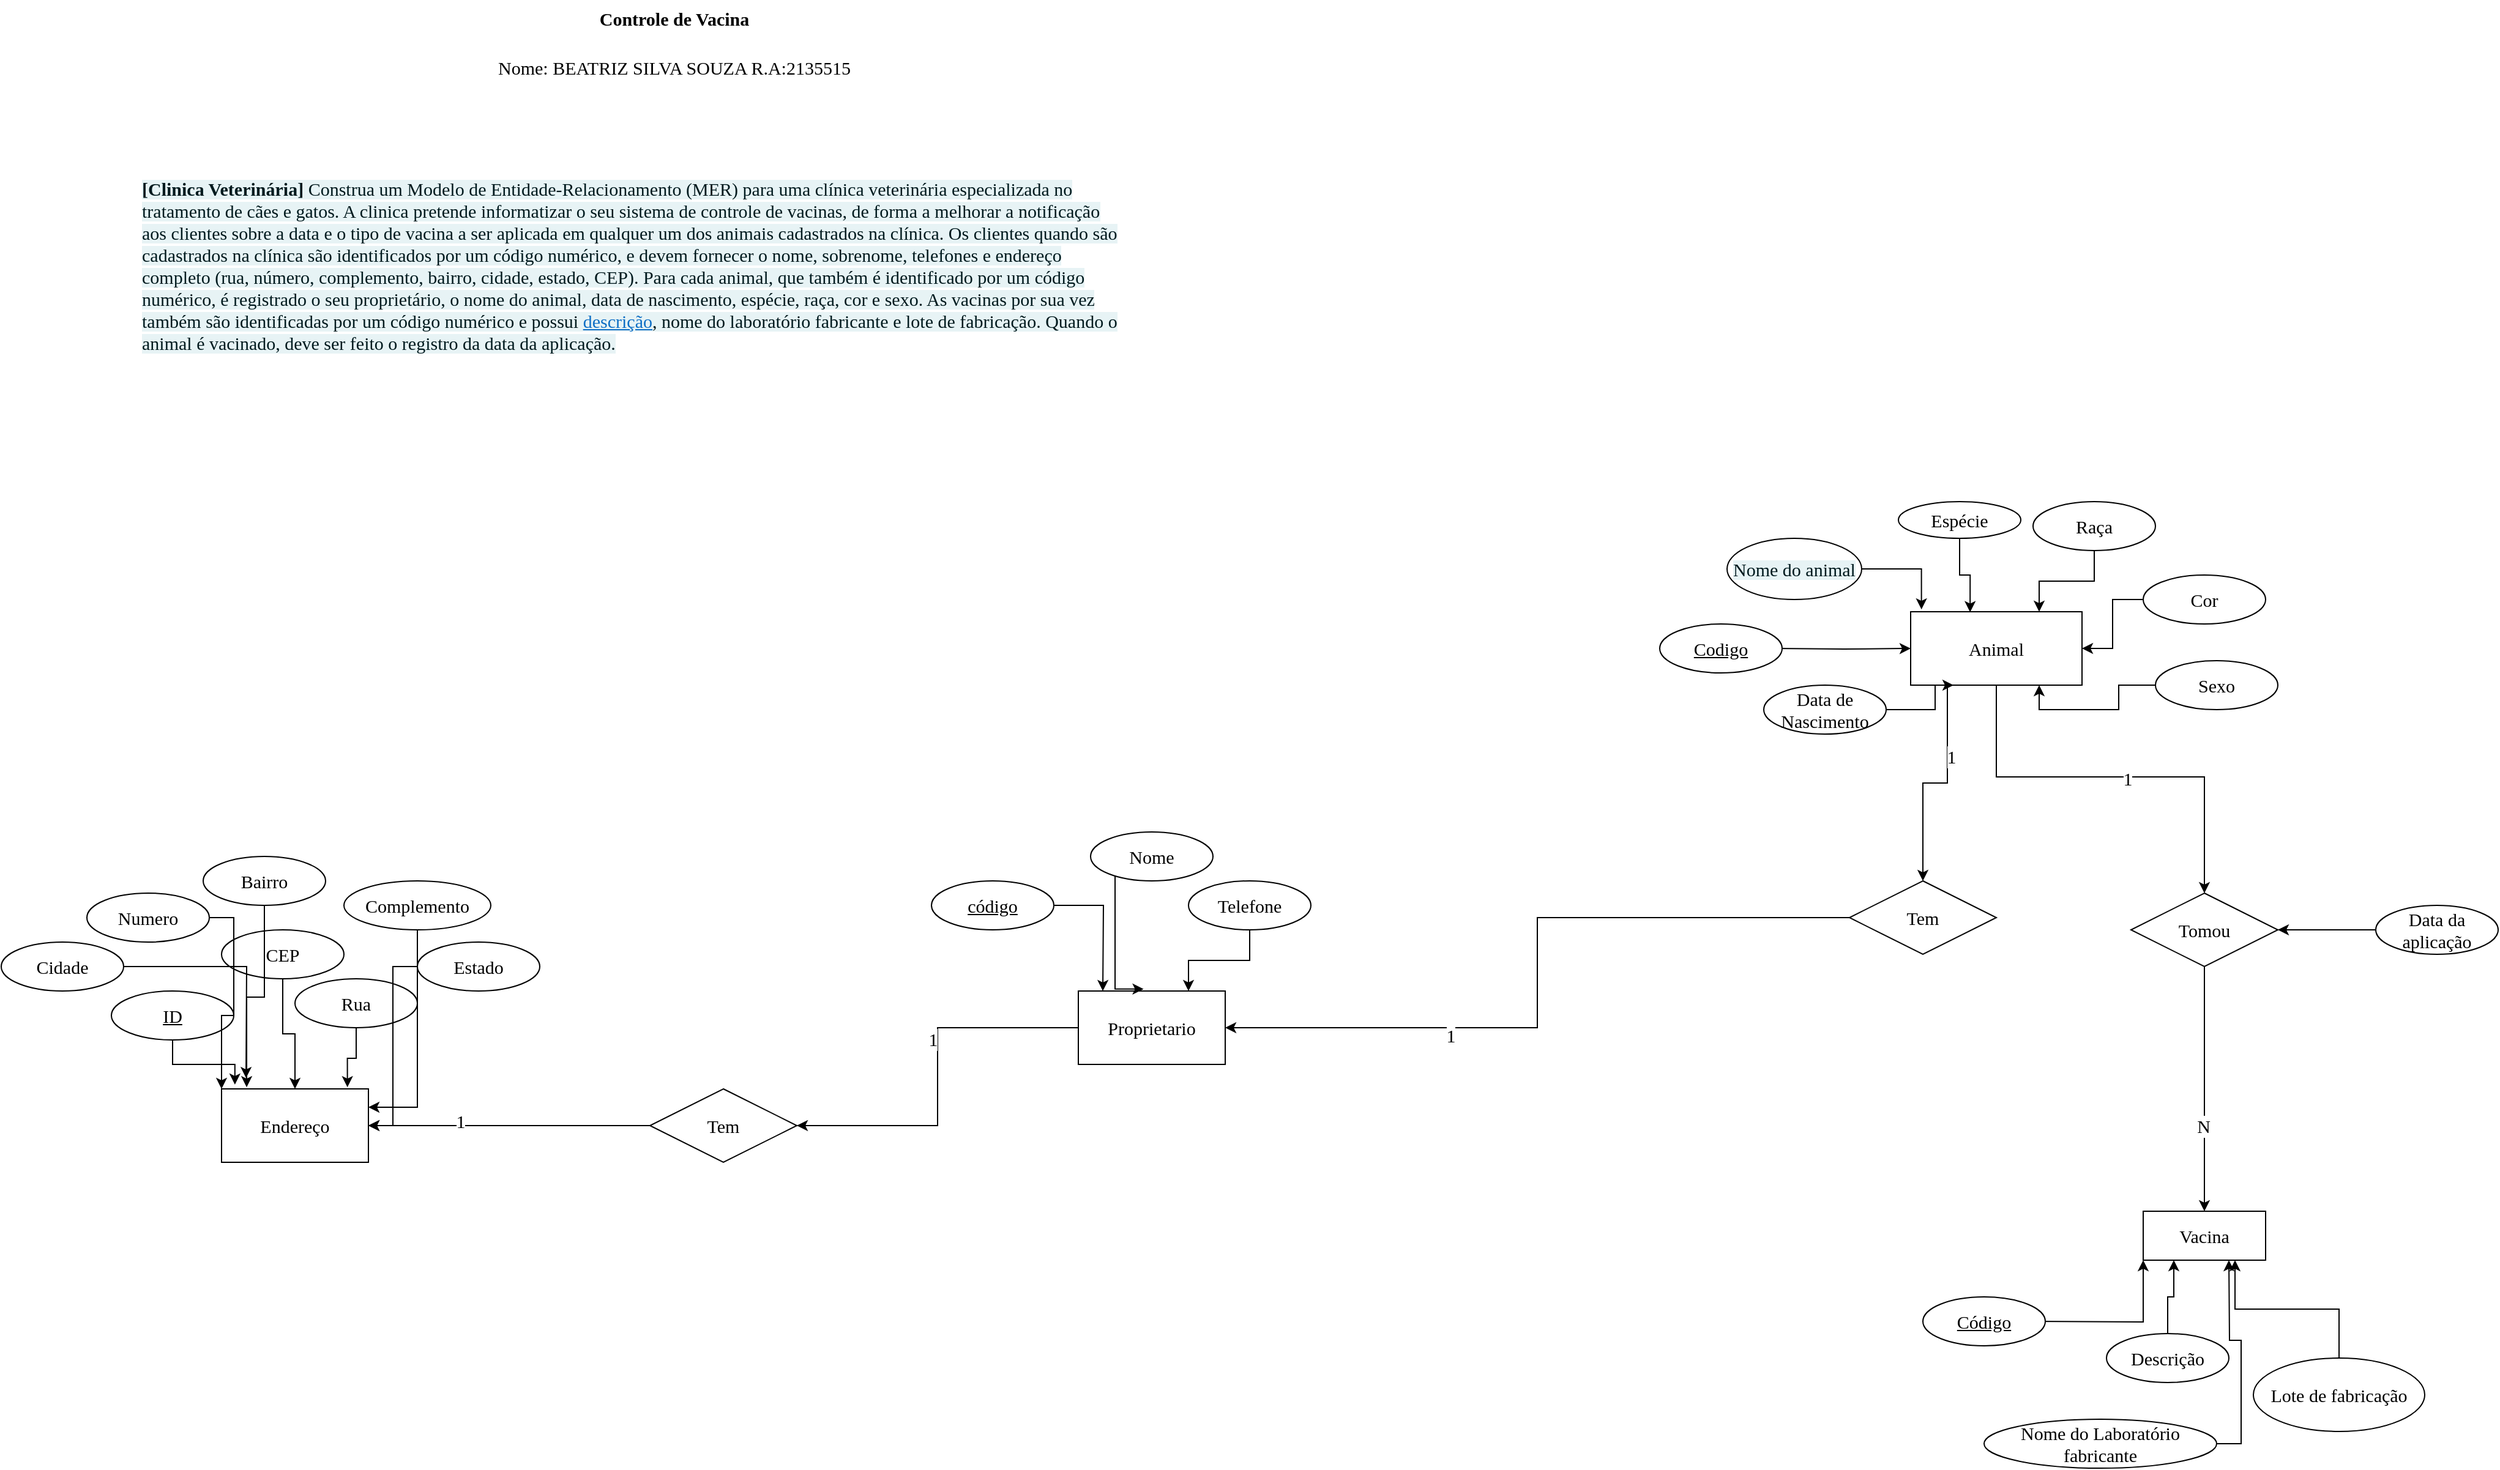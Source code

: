 <mxfile version="15.5.9" type="github">
  <diagram id="R2lEEEUBdFMjLlhIrx00" name="Page-1">
    <mxGraphModel dx="3811" dy="1206" grid="1" gridSize="10" guides="1" tooltips="1" connect="1" arrows="1" fold="1" page="1" pageScale="1" pageWidth="850" pageHeight="1100" math="0" shadow="0" extFonts="Permanent Marker^https://fonts.googleapis.com/css?family=Permanent+Marker">
      <root>
        <mxCell id="0" />
        <mxCell id="1" parent="0" />
        <mxCell id="Oj4ESVGpH-RO6-9AfP0U-1" value="Controle de Vacina" style="text;html=1;strokeColor=none;fillColor=none;align=center;verticalAlign=middle;whiteSpace=wrap;rounded=0;fontStyle=1;fontSize=15;fontFamily=Verdana;" vertex="1" parent="1">
          <mxGeometry x="-470" y="30" width="180" height="30" as="geometry" />
        </mxCell>
        <mxCell id="Oj4ESVGpH-RO6-9AfP0U-73" style="edgeStyle=orthogonalEdgeStyle;rounded=0;orthogonalLoop=1;jettySize=auto;html=1;entryX=1;entryY=0.5;entryDx=0;entryDy=0;fontFamily=Verdana;fontSize=15;" edge="1" parent="1" source="Oj4ESVGpH-RO6-9AfP0U-2" target="Oj4ESVGpH-RO6-9AfP0U-11">
          <mxGeometry relative="1" as="geometry" />
        </mxCell>
        <mxCell id="Oj4ESVGpH-RO6-9AfP0U-74" value="1" style="edgeLabel;html=1;align=center;verticalAlign=middle;resizable=0;points=[];fontSize=15;fontFamily=Verdana;" vertex="1" connectable="0" parent="Oj4ESVGpH-RO6-9AfP0U-73">
          <mxGeometry x="-0.194" y="-4" relative="1" as="geometry">
            <mxPoint y="-1" as="offset" />
          </mxGeometry>
        </mxCell>
        <mxCell id="Oj4ESVGpH-RO6-9AfP0U-2" value="Proprietario" style="rounded=0;whiteSpace=wrap;html=1;fontFamily=Verdana;fontSize=15;" vertex="1" parent="1">
          <mxGeometry x="-50" y="840" width="120" height="60" as="geometry" />
        </mxCell>
        <mxCell id="Oj4ESVGpH-RO6-9AfP0U-3" value="&lt;h1&gt;&lt;br&gt;&lt;/h1&gt;&lt;p&gt;&lt;span style=&quot;box-sizing: border-box ; font-weight: bolder ; color: rgb(0 , 26 , 30) ; font-family: , &amp;#34;blinkmacsystemfont&amp;#34; , &amp;#34;segoe ui&amp;#34; , &amp;#34;roboto&amp;#34; , &amp;#34;helvetica neue&amp;#34; , &amp;#34;arial&amp;#34; , &amp;#34;noto sans&amp;#34; , &amp;#34;liberation sans&amp;#34; , sans-serif , &amp;#34;apple color emoji&amp;#34; , &amp;#34;segoe ui emoji&amp;#34; , &amp;#34;segoe ui symbol&amp;#34; , &amp;#34;noto color emoji&amp;#34; ; background-color: rgb(231 , 243 , 245)&quot;&gt;[Clinica Veterinária]&lt;/span&gt;&lt;span style=&quot;color: rgb(0 , 26 , 30) ; font-family: , &amp;#34;blinkmacsystemfont&amp;#34; , &amp;#34;segoe ui&amp;#34; , &amp;#34;roboto&amp;#34; , &amp;#34;helvetica neue&amp;#34; , &amp;#34;arial&amp;#34; , &amp;#34;noto sans&amp;#34; , &amp;#34;liberation sans&amp;#34; , sans-serif , &amp;#34;apple color emoji&amp;#34; , &amp;#34;segoe ui emoji&amp;#34; , &amp;#34;segoe ui symbol&amp;#34; , &amp;#34;noto color emoji&amp;#34; ; background-color: rgb(231 , 243 , 245)&quot;&gt;&amp;nbsp;Construa um Modelo de Entidade-Relacionamento (MER) para uma clínica veterinária especializada no tratamento de cães e gatos. A clinica pretende informatizar o seu sistema de controle de vacinas, de forma a melhorar a notificação aos clientes sobre a data e o tipo de vacina a ser aplicada em qualquer um dos animais cadastrados na clínica. Os clientes quando são cadastrados na clínica são identificados por um código numérico, e devem fornecer o nome, sobrenome, telefones e endereço completo (rua, número, complemento, bairro, cidade, estado, CEP). Para cada animal, que também é identificado por um código numérico, é registrado o seu proprietário, o nome do animal, data de nascimento, espécie, raça, cor e sexo. As vacinas por sua vez também são identificadas por um código numérico e possui&amp;nbsp;&lt;/span&gt;&lt;a class=&quot;autolink&quot; title=&quot;Descrição&quot; href=&quot;https://moodle.utfpr.edu.br/mod/url/view.php?id=1050234&quot; style=&quot;box-sizing: border-box ; color: rgb(15 , 111 , 197) ; background-color: rgb(231 , 243 , 245) ; font-family: , &amp;#34;blinkmacsystemfont&amp;#34; , &amp;#34;segoe ui&amp;#34; , &amp;#34;roboto&amp;#34; , &amp;#34;helvetica neue&amp;#34; , &amp;#34;arial&amp;#34; , &amp;#34;noto sans&amp;#34; , &amp;#34;liberation sans&amp;#34; , sans-serif , &amp;#34;apple color emoji&amp;#34; , &amp;#34;segoe ui emoji&amp;#34; , &amp;#34;segoe ui symbol&amp;#34; , &amp;#34;noto color emoji&amp;#34;&quot;&gt;descrição&lt;/a&gt;&lt;span style=&quot;color: rgb(0 , 26 , 30) ; font-family: , &amp;#34;blinkmacsystemfont&amp;#34; , &amp;#34;segoe ui&amp;#34; , &amp;#34;roboto&amp;#34; , &amp;#34;helvetica neue&amp;#34; , &amp;#34;arial&amp;#34; , &amp;#34;noto sans&amp;#34; , &amp;#34;liberation sans&amp;#34; , sans-serif , &amp;#34;apple color emoji&amp;#34; , &amp;#34;segoe ui emoji&amp;#34; , &amp;#34;segoe ui symbol&amp;#34; , &amp;#34;noto color emoji&amp;#34; ; background-color: rgb(231 , 243 , 245)&quot;&gt;, nome do laboratório fabricante e lote de fabricação. Quando o animal é vacinado, deve ser feito o registro da data da aplicação.&lt;/span&gt;&lt;br&gt;&lt;/p&gt;" style="text;html=1;strokeColor=none;fillColor=none;spacing=5;spacingTop=-20;whiteSpace=wrap;overflow=hidden;rounded=0;fontFamily=Verdana;fontSize=15;" vertex="1" parent="1">
          <mxGeometry x="-820" y="110" width="810" height="250" as="geometry" />
        </mxCell>
        <mxCell id="Oj4ESVGpH-RO6-9AfP0U-4" value="Nome: BEATRIZ SILVA SOUZA R.A:2135515" style="text;html=1;strokeColor=none;fillColor=none;align=center;verticalAlign=middle;whiteSpace=wrap;rounded=0;fontFamily=Verdana;fontSize=15;" vertex="1" parent="1">
          <mxGeometry x="-645" y="70" width="530" height="30" as="geometry" />
        </mxCell>
        <mxCell id="Oj4ESVGpH-RO6-9AfP0U-6" style="edgeStyle=orthogonalEdgeStyle;rounded=0;orthogonalLoop=1;jettySize=auto;html=1;entryX=0.444;entryY=-0.027;entryDx=0;entryDy=0;entryPerimeter=0;fontFamily=Verdana;fontSize=15;" edge="1" parent="1" source="Oj4ESVGpH-RO6-9AfP0U-5" target="Oj4ESVGpH-RO6-9AfP0U-2">
          <mxGeometry relative="1" as="geometry">
            <Array as="points">
              <mxPoint x="-20" y="838" />
            </Array>
          </mxGeometry>
        </mxCell>
        <mxCell id="Oj4ESVGpH-RO6-9AfP0U-5" value="Nome" style="ellipse;whiteSpace=wrap;html=1;align=center;fontFamily=Verdana;fontSize=15;" vertex="1" parent="1">
          <mxGeometry x="-40" y="710" width="100" height="40" as="geometry" />
        </mxCell>
        <mxCell id="Oj4ESVGpH-RO6-9AfP0U-8" style="edgeStyle=orthogonalEdgeStyle;rounded=0;orthogonalLoop=1;jettySize=auto;html=1;entryX=0.75;entryY=0;entryDx=0;entryDy=0;fontFamily=Verdana;fontSize=15;" edge="1" parent="1" source="Oj4ESVGpH-RO6-9AfP0U-7" target="Oj4ESVGpH-RO6-9AfP0U-2">
          <mxGeometry relative="1" as="geometry" />
        </mxCell>
        <mxCell id="Oj4ESVGpH-RO6-9AfP0U-7" value="Telefone" style="ellipse;whiteSpace=wrap;html=1;align=center;fontFamily=Verdana;fontSize=15;" vertex="1" parent="1">
          <mxGeometry x="40" y="750" width="100" height="40" as="geometry" />
        </mxCell>
        <mxCell id="Oj4ESVGpH-RO6-9AfP0U-10" style="edgeStyle=orthogonalEdgeStyle;rounded=0;orthogonalLoop=1;jettySize=auto;html=1;fontFamily=Verdana;fontSize=15;" edge="1" parent="1" source="Oj4ESVGpH-RO6-9AfP0U-9">
          <mxGeometry relative="1" as="geometry">
            <mxPoint x="-30" y="840" as="targetPoint" />
          </mxGeometry>
        </mxCell>
        <mxCell id="Oj4ESVGpH-RO6-9AfP0U-9" value="código" style="ellipse;whiteSpace=wrap;html=1;align=center;fontStyle=4;fontFamily=Verdana;fontSize=15;" vertex="1" parent="1">
          <mxGeometry x="-170" y="750" width="100" height="40" as="geometry" />
        </mxCell>
        <mxCell id="Oj4ESVGpH-RO6-9AfP0U-15" style="edgeStyle=orthogonalEdgeStyle;rounded=0;orthogonalLoop=1;jettySize=auto;html=1;entryX=1;entryY=0.5;entryDx=0;entryDy=0;fontFamily=Verdana;fontSize=15;" edge="1" parent="1" source="Oj4ESVGpH-RO6-9AfP0U-11" target="Oj4ESVGpH-RO6-9AfP0U-13">
          <mxGeometry relative="1" as="geometry" />
        </mxCell>
        <mxCell id="Oj4ESVGpH-RO6-9AfP0U-75" value="1" style="edgeLabel;html=1;align=center;verticalAlign=middle;resizable=0;points=[];fontSize=15;fontFamily=Verdana;" vertex="1" connectable="0" parent="Oj4ESVGpH-RO6-9AfP0U-15">
          <mxGeometry x="0.345" y="-4" relative="1" as="geometry">
            <mxPoint x="-1" as="offset" />
          </mxGeometry>
        </mxCell>
        <mxCell id="Oj4ESVGpH-RO6-9AfP0U-11" value="Tem" style="shape=rhombus;perimeter=rhombusPerimeter;whiteSpace=wrap;html=1;align=center;fontFamily=Verdana;fontSize=15;" vertex="1" parent="1">
          <mxGeometry x="-400" y="920" width="120" height="60" as="geometry" />
        </mxCell>
        <mxCell id="Oj4ESVGpH-RO6-9AfP0U-13" value="Endereço" style="rounded=0;whiteSpace=wrap;html=1;fontFamily=Verdana;fontSize=15;" vertex="1" parent="1">
          <mxGeometry x="-750" y="920" width="120" height="60" as="geometry" />
        </mxCell>
        <mxCell id="Oj4ESVGpH-RO6-9AfP0U-22" style="edgeStyle=orthogonalEdgeStyle;rounded=0;orthogonalLoop=1;jettySize=auto;html=1;entryX=0.091;entryY=-0.059;entryDx=0;entryDy=0;entryPerimeter=0;fontFamily=Verdana;fontSize=15;" edge="1" parent="1" source="Oj4ESVGpH-RO6-9AfP0U-16" target="Oj4ESVGpH-RO6-9AfP0U-13">
          <mxGeometry relative="1" as="geometry" />
        </mxCell>
        <mxCell id="Oj4ESVGpH-RO6-9AfP0U-16" value="ID" style="ellipse;whiteSpace=wrap;html=1;align=center;fontStyle=4;fontFamily=Verdana;fontSize=15;" vertex="1" parent="1">
          <mxGeometry x="-840" y="840" width="100" height="40" as="geometry" />
        </mxCell>
        <mxCell id="Oj4ESVGpH-RO6-9AfP0U-23" style="edgeStyle=orthogonalEdgeStyle;rounded=0;orthogonalLoop=1;jettySize=auto;html=1;fontFamily=Verdana;fontSize=15;" edge="1" parent="1" source="Oj4ESVGpH-RO6-9AfP0U-17" target="Oj4ESVGpH-RO6-9AfP0U-13">
          <mxGeometry relative="1" as="geometry" />
        </mxCell>
        <mxCell id="Oj4ESVGpH-RO6-9AfP0U-17" value="CEP" style="ellipse;whiteSpace=wrap;html=1;align=center;fontFamily=Verdana;fontSize=15;" vertex="1" parent="1">
          <mxGeometry x="-750" y="790" width="100" height="40" as="geometry" />
        </mxCell>
        <mxCell id="Oj4ESVGpH-RO6-9AfP0U-27" style="edgeStyle=orthogonalEdgeStyle;rounded=0;orthogonalLoop=1;jettySize=auto;html=1;entryX=0;entryY=0;entryDx=0;entryDy=0;fontFamily=Verdana;fontSize=15;" edge="1" parent="1" source="Oj4ESVGpH-RO6-9AfP0U-18" target="Oj4ESVGpH-RO6-9AfP0U-13">
          <mxGeometry relative="1" as="geometry" />
        </mxCell>
        <mxCell id="Oj4ESVGpH-RO6-9AfP0U-18" value="Numero" style="ellipse;whiteSpace=wrap;html=1;align=center;fontFamily=Verdana;fontSize=15;" vertex="1" parent="1">
          <mxGeometry x="-860" y="760" width="100" height="40" as="geometry" />
        </mxCell>
        <mxCell id="Oj4ESVGpH-RO6-9AfP0U-24" style="edgeStyle=orthogonalEdgeStyle;rounded=0;orthogonalLoop=1;jettySize=auto;html=1;entryX=0.857;entryY=-0.023;entryDx=0;entryDy=0;entryPerimeter=0;fontFamily=Verdana;fontSize=15;" edge="1" parent="1" source="Oj4ESVGpH-RO6-9AfP0U-19" target="Oj4ESVGpH-RO6-9AfP0U-13">
          <mxGeometry relative="1" as="geometry" />
        </mxCell>
        <mxCell id="Oj4ESVGpH-RO6-9AfP0U-19" value="Rua" style="ellipse;whiteSpace=wrap;html=1;align=center;fontFamily=Verdana;fontSize=15;" vertex="1" parent="1">
          <mxGeometry x="-690" y="830" width="100" height="40" as="geometry" />
        </mxCell>
        <mxCell id="Oj4ESVGpH-RO6-9AfP0U-25" style="edgeStyle=orthogonalEdgeStyle;rounded=0;orthogonalLoop=1;jettySize=auto;html=1;entryX=1;entryY=0.25;entryDx=0;entryDy=0;fontFamily=Verdana;fontSize=15;" edge="1" parent="1" source="Oj4ESVGpH-RO6-9AfP0U-20" target="Oj4ESVGpH-RO6-9AfP0U-13">
          <mxGeometry relative="1" as="geometry" />
        </mxCell>
        <mxCell id="Oj4ESVGpH-RO6-9AfP0U-20" value="Complemento" style="ellipse;whiteSpace=wrap;html=1;align=center;fontFamily=Verdana;fontSize=15;" vertex="1" parent="1">
          <mxGeometry x="-650" y="750" width="120" height="40" as="geometry" />
        </mxCell>
        <mxCell id="Oj4ESVGpH-RO6-9AfP0U-26" style="edgeStyle=orthogonalEdgeStyle;rounded=0;orthogonalLoop=1;jettySize=auto;html=1;entryX=0.171;entryY=-0.023;entryDx=0;entryDy=0;entryPerimeter=0;fontFamily=Verdana;fontSize=15;" edge="1" parent="1" source="Oj4ESVGpH-RO6-9AfP0U-21" target="Oj4ESVGpH-RO6-9AfP0U-13">
          <mxGeometry relative="1" as="geometry" />
        </mxCell>
        <mxCell id="Oj4ESVGpH-RO6-9AfP0U-21" value="Bairro" style="ellipse;whiteSpace=wrap;html=1;align=center;fontFamily=Verdana;fontSize=15;" vertex="1" parent="1">
          <mxGeometry x="-765" y="730" width="100" height="40" as="geometry" />
        </mxCell>
        <mxCell id="Oj4ESVGpH-RO6-9AfP0U-29" style="edgeStyle=orthogonalEdgeStyle;rounded=0;orthogonalLoop=1;jettySize=auto;html=1;fontFamily=Verdana;fontSize=15;" edge="1" parent="1" source="Oj4ESVGpH-RO6-9AfP0U-28">
          <mxGeometry relative="1" as="geometry">
            <mxPoint x="-730.0" y="911.07" as="targetPoint" />
          </mxGeometry>
        </mxCell>
        <mxCell id="Oj4ESVGpH-RO6-9AfP0U-28" value="Cidade" style="ellipse;whiteSpace=wrap;html=1;align=center;fontFamily=Verdana;fontSize=15;" vertex="1" parent="1">
          <mxGeometry x="-930" y="800" width="100" height="40" as="geometry" />
        </mxCell>
        <mxCell id="Oj4ESVGpH-RO6-9AfP0U-31" style="edgeStyle=orthogonalEdgeStyle;rounded=0;orthogonalLoop=1;jettySize=auto;html=1;entryX=1;entryY=0.5;entryDx=0;entryDy=0;fontFamily=Verdana;fontSize=15;" edge="1" parent="1" source="Oj4ESVGpH-RO6-9AfP0U-30" target="Oj4ESVGpH-RO6-9AfP0U-13">
          <mxGeometry relative="1" as="geometry" />
        </mxCell>
        <mxCell id="Oj4ESVGpH-RO6-9AfP0U-30" value="Estado" style="ellipse;whiteSpace=wrap;html=1;align=center;fontFamily=Verdana;fontSize=15;" vertex="1" parent="1">
          <mxGeometry x="-590" y="800" width="100" height="40" as="geometry" />
        </mxCell>
        <mxCell id="Oj4ESVGpH-RO6-9AfP0U-45" style="edgeStyle=orthogonalEdgeStyle;rounded=0;orthogonalLoop=1;jettySize=auto;html=1;entryX=1;entryY=0.5;entryDx=0;entryDy=0;fontFamily=Verdana;fontSize=15;" edge="1" parent="1" source="Oj4ESVGpH-RO6-9AfP0U-32" target="Oj4ESVGpH-RO6-9AfP0U-2">
          <mxGeometry relative="1" as="geometry" />
        </mxCell>
        <mxCell id="Oj4ESVGpH-RO6-9AfP0U-77" value="1" style="edgeLabel;html=1;align=center;verticalAlign=middle;resizable=0;points=[];fontSize=15;fontFamily=Verdana;" vertex="1" connectable="0" parent="Oj4ESVGpH-RO6-9AfP0U-45">
          <mxGeometry x="0.39" y="6" relative="1" as="geometry">
            <mxPoint x="1" as="offset" />
          </mxGeometry>
        </mxCell>
        <mxCell id="Oj4ESVGpH-RO6-9AfP0U-32" value="Tem" style="shape=rhombus;perimeter=rhombusPerimeter;whiteSpace=wrap;html=1;align=center;fontFamily=Verdana;fontSize=15;" vertex="1" parent="1">
          <mxGeometry x="580" y="750" width="120" height="60" as="geometry" />
        </mxCell>
        <mxCell id="Oj4ESVGpH-RO6-9AfP0U-48" style="edgeStyle=orthogonalEdgeStyle;rounded=0;orthogonalLoop=1;jettySize=auto;html=1;fontFamily=Verdana;fontSize=15;" edge="1" parent="1" source="Oj4ESVGpH-RO6-9AfP0U-33" target="Oj4ESVGpH-RO6-9AfP0U-32">
          <mxGeometry relative="1" as="geometry">
            <Array as="points">
              <mxPoint x="660" y="670" />
              <mxPoint x="640" y="670" />
            </Array>
          </mxGeometry>
        </mxCell>
        <mxCell id="Oj4ESVGpH-RO6-9AfP0U-76" value="1" style="edgeLabel;html=1;align=center;verticalAlign=middle;resizable=0;points=[];fontSize=15;fontFamily=Verdana;" vertex="1" connectable="0" parent="Oj4ESVGpH-RO6-9AfP0U-48">
          <mxGeometry x="-0.353" y="3" relative="1" as="geometry">
            <mxPoint as="offset" />
          </mxGeometry>
        </mxCell>
        <mxCell id="Oj4ESVGpH-RO6-9AfP0U-60" style="edgeStyle=orthogonalEdgeStyle;rounded=0;orthogonalLoop=1;jettySize=auto;html=1;fontFamily=Verdana;fontSize=15;" edge="1" parent="1" source="Oj4ESVGpH-RO6-9AfP0U-33" target="Oj4ESVGpH-RO6-9AfP0U-59">
          <mxGeometry relative="1" as="geometry">
            <mxPoint x="740" y="740" as="targetPoint" />
            <Array as="points">
              <mxPoint x="700" y="665" />
              <mxPoint x="870" y="665" />
            </Array>
          </mxGeometry>
        </mxCell>
        <mxCell id="Oj4ESVGpH-RO6-9AfP0U-78" value="1" style="edgeLabel;html=1;align=center;verticalAlign=middle;resizable=0;points=[];fontSize=15;fontFamily=Verdana;" vertex="1" connectable="0" parent="Oj4ESVGpH-RO6-9AfP0U-60">
          <mxGeometry x="0.07" y="-1" relative="1" as="geometry">
            <mxPoint as="offset" />
          </mxGeometry>
        </mxCell>
        <mxCell id="Oj4ESVGpH-RO6-9AfP0U-33" value="Animal" style="whiteSpace=wrap;html=1;align=center;fontFamily=Verdana;fontSize=15;" vertex="1" parent="1">
          <mxGeometry x="630" y="530" width="140" height="60" as="geometry" />
        </mxCell>
        <mxCell id="Oj4ESVGpH-RO6-9AfP0U-40" style="edgeStyle=orthogonalEdgeStyle;rounded=0;orthogonalLoop=1;jettySize=auto;html=1;entryX=0.063;entryY=-0.032;entryDx=0;entryDy=0;entryPerimeter=0;fontFamily=Verdana;fontSize=15;" edge="1" parent="1" source="Oj4ESVGpH-RO6-9AfP0U-36" target="Oj4ESVGpH-RO6-9AfP0U-33">
          <mxGeometry relative="1" as="geometry" />
        </mxCell>
        <mxCell id="Oj4ESVGpH-RO6-9AfP0U-36" value="&lt;span style=&quot;color: rgb(0 , 26 , 30) ; font-family: , &amp;#34;blinkmacsystemfont&amp;#34; , &amp;#34;segoe ui&amp;#34; , &amp;#34;roboto&amp;#34; , &amp;#34;helvetica neue&amp;#34; , &amp;#34;arial&amp;#34; , &amp;#34;noto sans&amp;#34; , &amp;#34;liberation sans&amp;#34; , sans-serif , &amp;#34;apple color emoji&amp;#34; , &amp;#34;segoe ui emoji&amp;#34; , &amp;#34;segoe ui symbol&amp;#34; , &amp;#34;noto color emoji&amp;#34; ; text-align: left ; background-color: rgb(231 , 243 , 245)&quot;&gt;Nome do animal&lt;/span&gt;" style="ellipse;whiteSpace=wrap;html=1;align=center;fontFamily=Verdana;fontSize=15;" vertex="1" parent="1">
          <mxGeometry x="480" y="470" width="110" height="50" as="geometry" />
        </mxCell>
        <mxCell id="Oj4ESVGpH-RO6-9AfP0U-39" style="edgeStyle=orthogonalEdgeStyle;rounded=0;orthogonalLoop=1;jettySize=auto;html=1;fontFamily=Verdana;fontSize=15;" edge="1" parent="1" target="Oj4ESVGpH-RO6-9AfP0U-33">
          <mxGeometry relative="1" as="geometry">
            <mxPoint x="520" y="560" as="sourcePoint" />
          </mxGeometry>
        </mxCell>
        <mxCell id="Oj4ESVGpH-RO6-9AfP0U-37" value="Codigo" style="ellipse;whiteSpace=wrap;html=1;align=center;fontStyle=4;fontFamily=Verdana;fontSize=15;" vertex="1" parent="1">
          <mxGeometry x="425" y="540" width="100" height="40" as="geometry" />
        </mxCell>
        <mxCell id="Oj4ESVGpH-RO6-9AfP0U-49" style="edgeStyle=orthogonalEdgeStyle;rounded=0;orthogonalLoop=1;jettySize=auto;html=1;entryX=0.25;entryY=1;entryDx=0;entryDy=0;fontFamily=Verdana;fontSize=15;" edge="1" parent="1" source="Oj4ESVGpH-RO6-9AfP0U-38" target="Oj4ESVGpH-RO6-9AfP0U-33">
          <mxGeometry relative="1" as="geometry">
            <Array as="points">
              <mxPoint x="650" y="610" />
              <mxPoint x="650" y="590" />
            </Array>
          </mxGeometry>
        </mxCell>
        <mxCell id="Oj4ESVGpH-RO6-9AfP0U-38" value="Data de Nascimento" style="ellipse;whiteSpace=wrap;html=1;align=center;fontFamily=Verdana;fontSize=15;" vertex="1" parent="1">
          <mxGeometry x="510" y="590" width="100" height="40" as="geometry" />
        </mxCell>
        <mxCell id="Oj4ESVGpH-RO6-9AfP0U-51" style="edgeStyle=orthogonalEdgeStyle;rounded=0;orthogonalLoop=1;jettySize=auto;html=1;entryX=0.347;entryY=0.006;entryDx=0;entryDy=0;entryPerimeter=0;fontFamily=Verdana;fontSize=15;" edge="1" parent="1" source="Oj4ESVGpH-RO6-9AfP0U-50" target="Oj4ESVGpH-RO6-9AfP0U-33">
          <mxGeometry relative="1" as="geometry" />
        </mxCell>
        <mxCell id="Oj4ESVGpH-RO6-9AfP0U-50" value="Espécie" style="ellipse;whiteSpace=wrap;html=1;align=center;fontFamily=Verdana;fontSize=15;" vertex="1" parent="1">
          <mxGeometry x="620" y="440" width="100" height="30" as="geometry" />
        </mxCell>
        <mxCell id="Oj4ESVGpH-RO6-9AfP0U-54" style="edgeStyle=orthogonalEdgeStyle;rounded=0;orthogonalLoop=1;jettySize=auto;html=1;entryX=0.75;entryY=0;entryDx=0;entryDy=0;fontFamily=Verdana;fontSize=15;" edge="1" parent="1" source="Oj4ESVGpH-RO6-9AfP0U-53" target="Oj4ESVGpH-RO6-9AfP0U-33">
          <mxGeometry relative="1" as="geometry" />
        </mxCell>
        <mxCell id="Oj4ESVGpH-RO6-9AfP0U-53" value="Raça" style="ellipse;whiteSpace=wrap;html=1;align=center;fontFamily=Verdana;fontSize=15;" vertex="1" parent="1">
          <mxGeometry x="730" y="440" width="100" height="40" as="geometry" />
        </mxCell>
        <mxCell id="Oj4ESVGpH-RO6-9AfP0U-56" style="edgeStyle=orthogonalEdgeStyle;rounded=0;orthogonalLoop=1;jettySize=auto;html=1;fontFamily=Verdana;fontSize=15;" edge="1" parent="1" source="Oj4ESVGpH-RO6-9AfP0U-55" target="Oj4ESVGpH-RO6-9AfP0U-33">
          <mxGeometry relative="1" as="geometry" />
        </mxCell>
        <mxCell id="Oj4ESVGpH-RO6-9AfP0U-55" value="Cor" style="ellipse;whiteSpace=wrap;html=1;align=center;fontFamily=Verdana;fontSize=15;" vertex="1" parent="1">
          <mxGeometry x="820" y="500" width="100" height="40" as="geometry" />
        </mxCell>
        <mxCell id="Oj4ESVGpH-RO6-9AfP0U-58" style="edgeStyle=orthogonalEdgeStyle;rounded=0;orthogonalLoop=1;jettySize=auto;html=1;entryX=0.75;entryY=1;entryDx=0;entryDy=0;fontFamily=Verdana;fontSize=15;" edge="1" parent="1" source="Oj4ESVGpH-RO6-9AfP0U-57" target="Oj4ESVGpH-RO6-9AfP0U-33">
          <mxGeometry relative="1" as="geometry" />
        </mxCell>
        <mxCell id="Oj4ESVGpH-RO6-9AfP0U-57" value="Sexo" style="ellipse;whiteSpace=wrap;html=1;align=center;fontFamily=Verdana;fontSize=15;" vertex="1" parent="1">
          <mxGeometry x="830" y="570" width="100" height="40" as="geometry" />
        </mxCell>
        <mxCell id="Oj4ESVGpH-RO6-9AfP0U-62" style="edgeStyle=orthogonalEdgeStyle;rounded=0;orthogonalLoop=1;jettySize=auto;html=1;fontFamily=Verdana;fontSize=15;" edge="1" parent="1" source="Oj4ESVGpH-RO6-9AfP0U-59" target="Oj4ESVGpH-RO6-9AfP0U-61">
          <mxGeometry relative="1" as="geometry" />
        </mxCell>
        <mxCell id="Oj4ESVGpH-RO6-9AfP0U-79" value="N" style="edgeLabel;html=1;align=center;verticalAlign=middle;resizable=0;points=[];fontSize=15;fontFamily=Verdana;" vertex="1" connectable="0" parent="Oj4ESVGpH-RO6-9AfP0U-62">
          <mxGeometry x="0.3" y="-1" relative="1" as="geometry">
            <mxPoint as="offset" />
          </mxGeometry>
        </mxCell>
        <mxCell id="Oj4ESVGpH-RO6-9AfP0U-59" value="Tomou" style="shape=rhombus;perimeter=rhombusPerimeter;whiteSpace=wrap;html=1;align=center;fontFamily=Verdana;fontSize=15;" vertex="1" parent="1">
          <mxGeometry x="810" y="760" width="120" height="60" as="geometry" />
        </mxCell>
        <mxCell id="Oj4ESVGpH-RO6-9AfP0U-61" value="Vacina" style="whiteSpace=wrap;html=1;align=center;fontFamily=Verdana;fontSize=15;" vertex="1" parent="1">
          <mxGeometry x="820" y="1020" width="100" height="40" as="geometry" />
        </mxCell>
        <mxCell id="Oj4ESVGpH-RO6-9AfP0U-67" style="edgeStyle=orthogonalEdgeStyle;rounded=0;orthogonalLoop=1;jettySize=auto;html=1;entryX=0;entryY=1;entryDx=0;entryDy=0;fontFamily=Verdana;fontSize=15;" edge="1" parent="1" target="Oj4ESVGpH-RO6-9AfP0U-61">
          <mxGeometry relative="1" as="geometry">
            <mxPoint x="730" y="1110" as="sourcePoint" />
          </mxGeometry>
        </mxCell>
        <mxCell id="Oj4ESVGpH-RO6-9AfP0U-63" value="Código" style="ellipse;whiteSpace=wrap;html=1;align=center;fontStyle=4;fontFamily=Verdana;fontSize=15;" vertex="1" parent="1">
          <mxGeometry x="640" y="1090" width="100" height="40" as="geometry" />
        </mxCell>
        <mxCell id="Oj4ESVGpH-RO6-9AfP0U-70" style="edgeStyle=orthogonalEdgeStyle;rounded=0;orthogonalLoop=1;jettySize=auto;html=1;fontFamily=Verdana;fontSize=15;" edge="1" parent="1" source="Oj4ESVGpH-RO6-9AfP0U-64">
          <mxGeometry relative="1" as="geometry">
            <mxPoint x="890" y="1060" as="targetPoint" />
          </mxGeometry>
        </mxCell>
        <mxCell id="Oj4ESVGpH-RO6-9AfP0U-64" value="Nome do Laboratório fabricante" style="ellipse;whiteSpace=wrap;html=1;align=center;fontFamily=Verdana;fontSize=15;" vertex="1" parent="1">
          <mxGeometry x="690" y="1190" width="190" height="40" as="geometry" />
        </mxCell>
        <mxCell id="Oj4ESVGpH-RO6-9AfP0U-68" style="edgeStyle=orthogonalEdgeStyle;rounded=0;orthogonalLoop=1;jettySize=auto;html=1;entryX=0.25;entryY=1;entryDx=0;entryDy=0;fontFamily=Verdana;fontSize=15;" edge="1" parent="1" source="Oj4ESVGpH-RO6-9AfP0U-65" target="Oj4ESVGpH-RO6-9AfP0U-61">
          <mxGeometry relative="1" as="geometry" />
        </mxCell>
        <mxCell id="Oj4ESVGpH-RO6-9AfP0U-65" value="Descrição" style="ellipse;whiteSpace=wrap;html=1;align=center;fontFamily=Verdana;fontSize=15;" vertex="1" parent="1">
          <mxGeometry x="790" y="1120" width="100" height="40" as="geometry" />
        </mxCell>
        <mxCell id="Oj4ESVGpH-RO6-9AfP0U-69" style="edgeStyle=orthogonalEdgeStyle;rounded=0;orthogonalLoop=1;jettySize=auto;html=1;entryX=0.75;entryY=1;entryDx=0;entryDy=0;fontFamily=Verdana;fontSize=15;" edge="1" parent="1" source="Oj4ESVGpH-RO6-9AfP0U-66" target="Oj4ESVGpH-RO6-9AfP0U-61">
          <mxGeometry relative="1" as="geometry" />
        </mxCell>
        <mxCell id="Oj4ESVGpH-RO6-9AfP0U-66" value="Lote de fabricação" style="ellipse;whiteSpace=wrap;html=1;align=center;fontFamily=Verdana;fontSize=15;" vertex="1" parent="1">
          <mxGeometry x="910" y="1140" width="140" height="60" as="geometry" />
        </mxCell>
        <mxCell id="Oj4ESVGpH-RO6-9AfP0U-72" style="edgeStyle=orthogonalEdgeStyle;rounded=0;orthogonalLoop=1;jettySize=auto;html=1;entryX=1;entryY=0.5;entryDx=0;entryDy=0;fontFamily=Verdana;fontSize=15;" edge="1" parent="1" source="Oj4ESVGpH-RO6-9AfP0U-71" target="Oj4ESVGpH-RO6-9AfP0U-59">
          <mxGeometry relative="1" as="geometry" />
        </mxCell>
        <mxCell id="Oj4ESVGpH-RO6-9AfP0U-71" value="Data da aplicação" style="ellipse;whiteSpace=wrap;html=1;align=center;fontFamily=Verdana;fontSize=15;" vertex="1" parent="1">
          <mxGeometry x="1010" y="770" width="100" height="40" as="geometry" />
        </mxCell>
      </root>
    </mxGraphModel>
  </diagram>
</mxfile>
